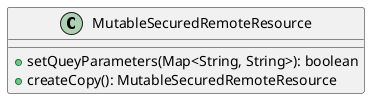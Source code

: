 @startuml

    class MutableSecuredRemoteResource [[MutableSecuredRemoteResource.html]] {
        +setQueyParameters(Map<String, String>): boolean
        +createCopy(): MutableSecuredRemoteResource
    }

@enduml
